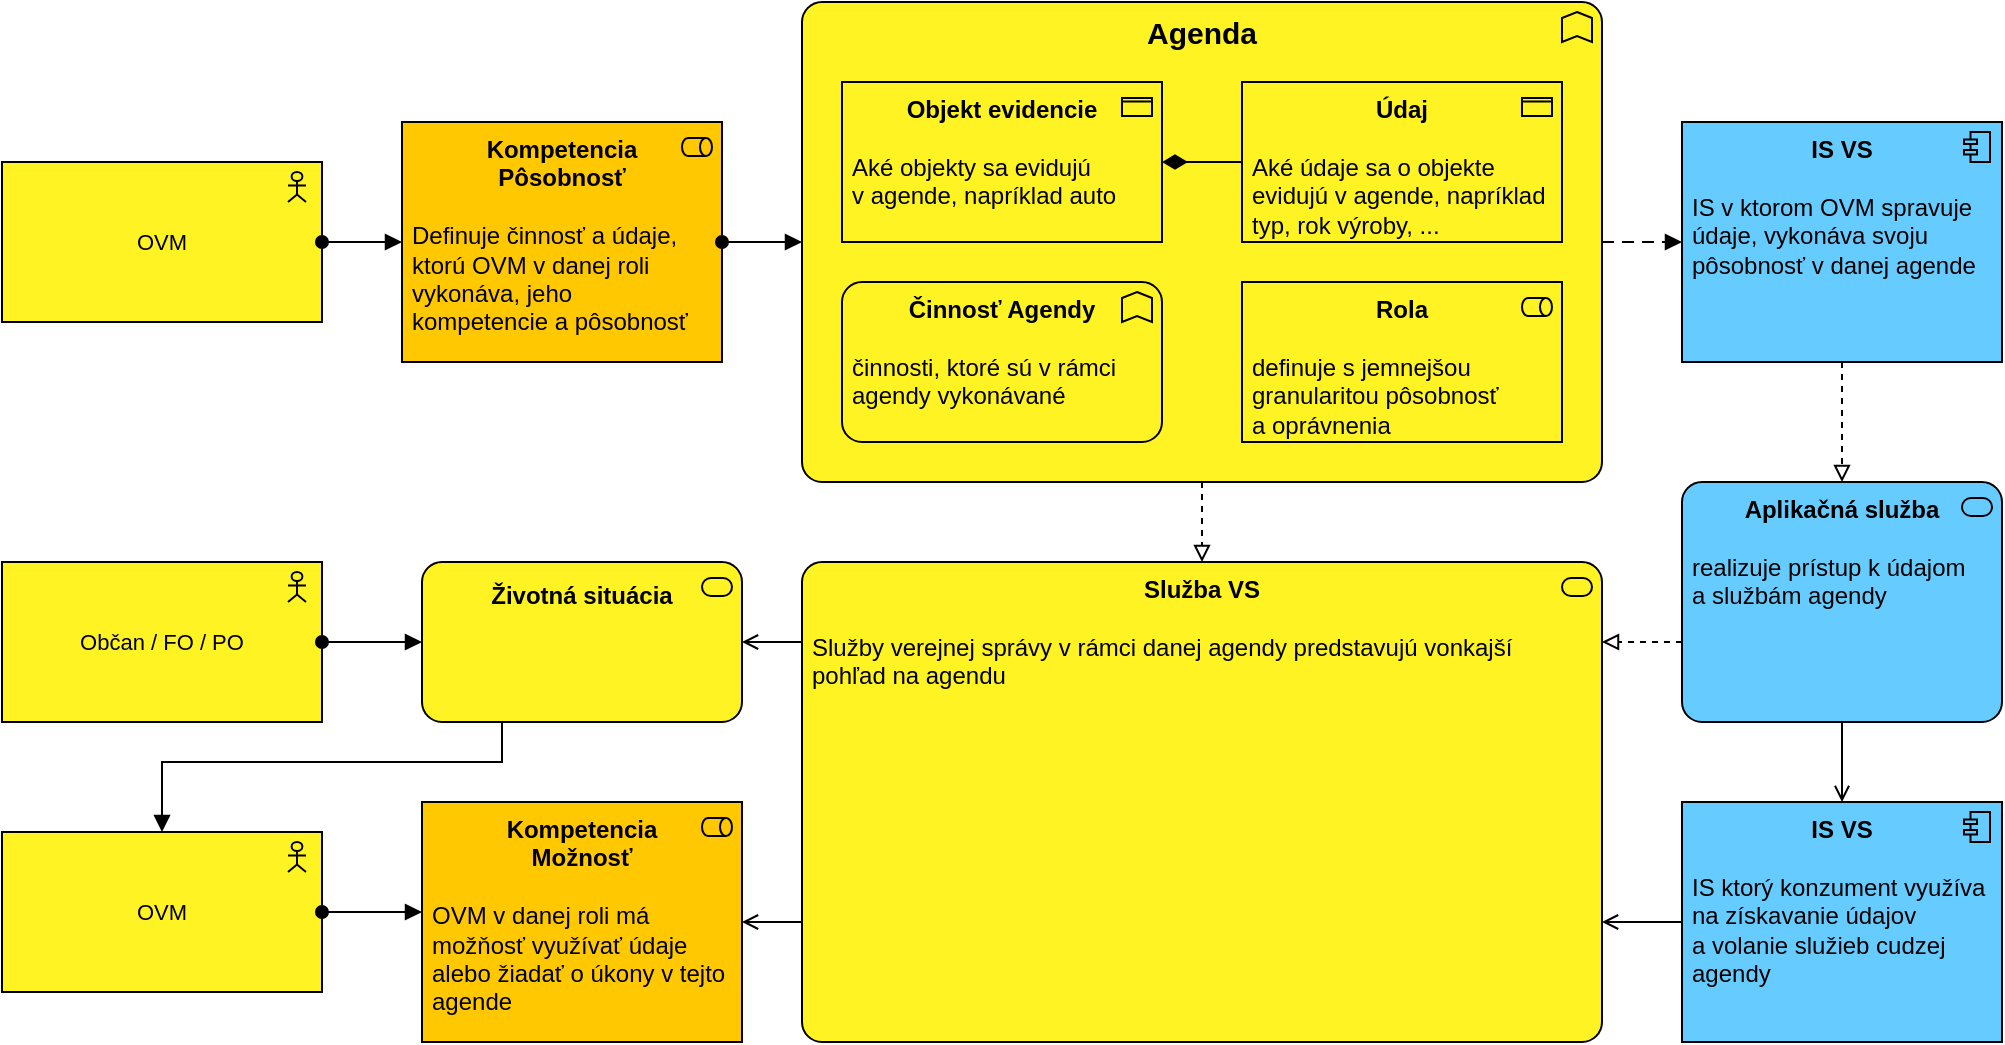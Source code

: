 <mxfile version="26.2.2">
  <diagram id="C5RBs43oDa-KdzZeNtuy" name="Page-1">
    <mxGraphModel dx="2468" dy="434" grid="1" gridSize="10" guides="1" tooltips="1" connect="1" arrows="0" fold="1" page="0" pageScale="1" pageWidth="1169" pageHeight="827" math="0" shadow="0">
      <root>
        <mxCell id="WIyWlLk6GJQsqaUBKTNV-0" />
        <mxCell id="WIyWlLk6GJQsqaUBKTNV-1" parent="WIyWlLk6GJQsqaUBKTNV-0" />
        <mxCell id="pZyWZQW2qTMGdB6Wqupj-29" value="&lt;span style=&quot;font-size: 11px;&quot;&gt;OVM&lt;/span&gt;" style="html=1;outlineConnect=0;whiteSpace=wrap;fillColor=#FFF323;shape=mxgraph.archimate3.application;appType=actor;archiType=square;strokeColor=#000000;" parent="WIyWlLk6GJQsqaUBKTNV-1" vertex="1">
          <mxGeometry x="-360" y="1080" width="160" height="80" as="geometry" />
        </mxCell>
        <mxCell id="QYbwdpBH74K5H6EEjUDd-59" value="&lt;span&gt;Agenda&lt;/span&gt;" style="html=1;outlineConnect=0;whiteSpace=wrap;fillColor=#FFF323;shape=mxgraph.archimate3.application;appType=func;archiType=rounded;strokeColor=#000000;verticalAlign=top;fontStyle=1;fontSize=15;" parent="WIyWlLk6GJQsqaUBKTNV-1" vertex="1">
          <mxGeometry x="40" y="1000" width="400" height="240" as="geometry" />
        </mxCell>
        <mxCell id="QYbwdpBH74K5H6EEjUDd-35" value="&lt;span style=&quot;font-size: 12px;&quot;&gt;&lt;b&gt;Kompetencia&lt;/b&gt;&lt;/span&gt;&lt;div&gt;&lt;b&gt;Možnosť&lt;/b&gt;&lt;br&gt;&lt;div&gt;&lt;span style=&quot;font-size: 12px;&quot;&gt;&lt;br&gt;&lt;/span&gt;&lt;/div&gt;&lt;div style=&quot;text-align: left;&quot;&gt;&lt;span style=&quot;font-size: 12px;&quot;&gt;OVM v&lt;/span&gt;&lt;span style=&quot;background-color: transparent; text-align: center;&quot;&gt;&amp;nbsp;d&lt;/span&gt;&lt;span style=&quot;background-color: transparent; color: light-dark(rgb(0, 0, 0), rgb(255, 255, 255));&quot;&gt;anej roli má možňosť využívať údaje alebo žiadať o úkony v tejto agende&lt;/span&gt;&lt;/div&gt;&lt;/div&gt;" style="html=1;outlineConnect=0;whiteSpace=wrap;fillColor=#FFC800;shape=mxgraph.archimate3.application;appType=role;archiType=square;strokeColor=#000000;verticalAlign=top;align=center;spacingLeft=4;spacingRight=4;spacing=2;fontFamily=Helvetica;fontSize=12;" parent="WIyWlLk6GJQsqaUBKTNV-1" vertex="1">
          <mxGeometry x="-150" y="1400" width="160" height="120" as="geometry" />
        </mxCell>
        <mxCell id="pZyWZQW2qTMGdB6Wqupj-0" value="&lt;b&gt;Rola&lt;/b&gt;&lt;div&gt;&lt;br&gt;&lt;/div&gt;&lt;div style=&quot;text-align: left;&quot;&gt;definuje s jemnejšou granularitou pôsobnosť a&amp;nbsp;oprávnenia&lt;/div&gt;" style="html=1;outlineConnect=0;whiteSpace=wrap;fillColor=#FFF323;shape=mxgraph.archimate3.application;appType=role;archiType=square;strokeColor=#000000;verticalAlign=top;align=center;spacingLeft=4;spacingRight=4;spacing=2;fontFamily=Helvetica;fontSize=12;fontColor=default;" parent="WIyWlLk6GJQsqaUBKTNV-1" vertex="1">
          <mxGeometry x="260" y="1140" width="160" height="80" as="geometry" />
        </mxCell>
        <mxCell id="pZyWZQW2qTMGdB6Wqupj-3" value="&lt;b&gt;Kompetencia&lt;/b&gt;&lt;div&gt;&lt;b&gt;Pôsobnosť&lt;/b&gt;&lt;b&gt;&lt;br&gt;&lt;/b&gt;&lt;div&gt;&lt;b&gt;&lt;br&gt;&lt;/b&gt;&lt;/div&gt;&lt;div style=&quot;text-align: left;&quot;&gt;Definuje činnosť a údaje, ktorú OVM v danej roli vykonáva, jeho kompetencie a pôsobnosť&lt;/div&gt;&lt;/div&gt;" style="html=1;outlineConnect=0;whiteSpace=wrap;fillColor=#FFC800;shape=mxgraph.archimate3.application;appType=role;archiType=square;strokeColor=#000000;align=center;verticalAlign=top;fontFamily=Helvetica;fontSize=12;spacing=2;spacingLeft=4;spacingRight=4;" parent="WIyWlLk6GJQsqaUBKTNV-1" vertex="1">
          <mxGeometry x="-160" y="1060" width="160" height="120" as="geometry" />
        </mxCell>
        <mxCell id="QYbwdpBH74K5H6EEjUDd-61" value="&lt;b&gt;Činnosť Agendy&lt;/b&gt;&lt;div&gt;&lt;br&gt;&lt;/div&gt;&lt;div style=&quot;text-align: left;&quot;&gt;činnosti, ktoré sú v rámci agendy vykonávané&lt;/div&gt;" style="html=1;outlineConnect=0;whiteSpace=wrap;fillColor=#FFF323;shape=mxgraph.archimate3.application;appType=func;archiType=rounded;strokeColor=#000000;verticalAlign=top;spacing=2;spacingLeft=4;spacingRight=4;" parent="WIyWlLk6GJQsqaUBKTNV-1" vertex="1">
          <mxGeometry x="60" y="1140" width="160" height="80" as="geometry" />
        </mxCell>
        <mxCell id="QYbwdpBH74K5H6EEjUDd-65" value="&lt;b&gt;Objekt evidencie&lt;/b&gt;&lt;div&gt;&lt;br&gt;&lt;div&gt;&lt;div style=&quot;text-align: left;&quot;&gt;&lt;span style=&quot;background-color: transparent; color: light-dark(rgb(0, 0, 0), rgb(255, 255, 255));&quot;&gt;Aké objekty sa evidujú v&lt;/span&gt;&lt;span style=&quot;background-color: transparent; text-align: center;&quot;&gt;&amp;nbsp;&lt;/span&gt;&lt;span style=&quot;background-color: transparent; color: light-dark(rgb(0, 0, 0), rgb(255, 255, 255));&quot;&gt;agende, napríklad auto&lt;/span&gt;&lt;/div&gt;&lt;/div&gt;&lt;/div&gt;" style="html=1;outlineConnect=0;whiteSpace=wrap;fillColor=#FFF323;shape=mxgraph.archimate3.application;appType=passive;archiType=square;strokeColor=#000000;verticalAlign=top;spacing=2;spacingLeft=4;spacingRight=4;" parent="WIyWlLk6GJQsqaUBKTNV-1" vertex="1">
          <mxGeometry x="60" y="1040" width="160" height="80" as="geometry" />
        </mxCell>
        <mxCell id="LikNMIQY806UddBu3euc-11" value="&lt;b&gt;Údaj&lt;/b&gt;&lt;div&gt;&lt;br&gt;&lt;div&gt;&lt;div style=&quot;text-align: left;&quot;&gt;&lt;span style=&quot;background-color: transparent; color: light-dark(rgb(0, 0, 0), rgb(255, 255, 255));&quot;&gt;Aké údaje sa o objekte evidujú v agende, napríklad typ, rok výroby, ...&lt;/span&gt;&lt;/div&gt;&lt;div style=&quot;text-align: left;&quot;&gt;&lt;br&gt;&lt;/div&gt;&lt;/div&gt;&lt;/div&gt;" style="html=1;outlineConnect=0;whiteSpace=wrap;fillColor=#FFF323;shape=mxgraph.archimate3.application;appType=passive;archiType=square;strokeColor=#000000;verticalAlign=top;spacing=2;spacingLeft=4;spacingRight=4;" parent="WIyWlLk6GJQsqaUBKTNV-1" vertex="1">
          <mxGeometry x="260" y="1040" width="160" height="80" as="geometry" />
        </mxCell>
        <mxCell id="LikNMIQY806UddBu3euc-12" value="" style="html=1;startArrow=diamondThin;startFill=1;startSize=10;endArrow=none;endFill=0;rounded=0;strokeColor=#000000;edgeStyle=elbowEdgeStyle;horizontal=1;verticalAlign=middle;" parent="WIyWlLk6GJQsqaUBKTNV-1" source="QYbwdpBH74K5H6EEjUDd-65" target="LikNMIQY806UddBu3euc-11" edge="1">
          <mxGeometry width="160" relative="1" as="geometry">
            <mxPoint x="-55" y="1228.5" as="sourcePoint" />
            <mxPoint x="150" y="1448.5" as="targetPoint" />
          </mxGeometry>
        </mxCell>
        <mxCell id="pZyWZQW2qTMGdB6Wqupj-11" value="" style="endArrow=block;html=1;endFill=1;startArrow=oval;startFill=1;edgeStyle=elbowEdgeStyle;elbow=vertical;rounded=0;" parent="WIyWlLk6GJQsqaUBKTNV-1" source="pZyWZQW2qTMGdB6Wqupj-29" target="pZyWZQW2qTMGdB6Wqupj-3" edge="1">
          <mxGeometry width="160" relative="1" as="geometry">
            <mxPoint x="-80" y="900" as="sourcePoint" />
            <mxPoint x="-330" y="810" as="targetPoint" />
          </mxGeometry>
        </mxCell>
        <mxCell id="pZyWZQW2qTMGdB6Wqupj-12" value="" style="endArrow=block;html=1;endFill=1;startArrow=oval;startFill=1;edgeStyle=elbowEdgeStyle;rounded=0;elbow=vertical;" parent="WIyWlLk6GJQsqaUBKTNV-1" source="pZyWZQW2qTMGdB6Wqupj-3" target="QYbwdpBH74K5H6EEjUDd-59" edge="1">
          <mxGeometry width="160" relative="1" as="geometry">
            <mxPoint x="60" y="810" as="sourcePoint" />
            <mxPoint x="60" y="850" as="targetPoint" />
          </mxGeometry>
        </mxCell>
        <mxCell id="pZyWZQW2qTMGdB6Wqupj-15" value="&lt;b&gt;IS VS&lt;/b&gt;&lt;div&gt;&lt;br&gt;&lt;/div&gt;&lt;div style=&quot;text-align: left;&quot;&gt;IS v ktorom OVM spravuje údaje, vykonáva svoju pôsobnosť v danej agende&lt;/div&gt;" style="html=1;outlineConnect=0;whiteSpace=wrap;fillColor=#66CCFF;shape=mxgraph.archimate3.application;appType=comp;archiType=square;strokeColor=#000000;verticalAlign=top;spacingLeft=4;spacingRight=4;" parent="WIyWlLk6GJQsqaUBKTNV-1" vertex="1">
          <mxGeometry x="480" y="1060" width="160" height="120" as="geometry" />
        </mxCell>
        <mxCell id="pZyWZQW2qTMGdB6Wqupj-16" value="&lt;b&gt;Aplikačná služba&lt;/b&gt;&lt;div&gt;&lt;br&gt;&lt;/div&gt;&lt;div style=&quot;text-align: left;&quot;&gt;realizuje prístup k údajom a&amp;nbsp;službám agendy&lt;/div&gt;" style="html=1;outlineConnect=0;whiteSpace=wrap;fillColor=#66CCFF;shape=mxgraph.archimate3.application;appType=serv;archiType=rounded;strokeColor=#000000;align=center;verticalAlign=top;spacingLeft=4;spacingRight=4;fontFamily=Helvetica;fontSize=12;fontColor=default;" parent="WIyWlLk6GJQsqaUBKTNV-1" vertex="1">
          <mxGeometry x="480" y="1240" width="160" height="120" as="geometry" />
        </mxCell>
        <mxCell id="pZyWZQW2qTMGdB6Wqupj-17" value="&lt;span style=&quot;font-size: 11px;&quot;&gt;OVM&lt;/span&gt;" style="html=1;outlineConnect=0;whiteSpace=wrap;fillColor=#FFF323;shape=mxgraph.archimate3.application;appType=actor;archiType=square;strokeColor=#000000;" parent="WIyWlLk6GJQsqaUBKTNV-1" vertex="1">
          <mxGeometry x="-360" y="1415" width="160" height="80" as="geometry" />
        </mxCell>
        <mxCell id="pZyWZQW2qTMGdB6Wqupj-18" value="" style="endArrow=block;html=1;endFill=1;startArrow=oval;startFill=1;edgeStyle=elbowEdgeStyle;elbow=vertical;rounded=0;" parent="WIyWlLk6GJQsqaUBKTNV-1" source="pZyWZQW2qTMGdB6Wqupj-17" target="QYbwdpBH74K5H6EEjUDd-35" edge="1">
          <mxGeometry width="160" relative="1" as="geometry">
            <mxPoint x="-20" y="1620" as="sourcePoint" />
            <mxPoint x="-20" y="1580" as="targetPoint" />
          </mxGeometry>
        </mxCell>
        <mxCell id="pZyWZQW2qTMGdB6Wqupj-19" value="&lt;b&gt;IS VS&lt;/b&gt;&lt;div&gt;&lt;br&gt;&lt;/div&gt;&lt;div style=&quot;text-align: left;&quot;&gt;IS ktorý konzument využíva na získavanie údajov a&amp;nbsp;volanie služieb cudzej agendy&lt;/div&gt;" style="html=1;outlineConnect=0;whiteSpace=wrap;fillColor=#66CCFF;shape=mxgraph.archimate3.application;appType=comp;archiType=square;strokeColor=#000000;align=center;verticalAlign=top;spacingLeft=4;spacingRight=4;fontFamily=Helvetica;fontSize=12;fontColor=default;" parent="WIyWlLk6GJQsqaUBKTNV-1" vertex="1">
          <mxGeometry x="480" y="1400" width="160" height="120" as="geometry" />
        </mxCell>
        <mxCell id="pZyWZQW2qTMGdB6Wqupj-20" value="" style="edgeStyle=elbowEdgeStyle;html=1;endArrow=block;elbow=vertical;endFill=0;dashed=1;rounded=0;" parent="WIyWlLk6GJQsqaUBKTNV-1" source="QYbwdpBH74K5H6EEjUDd-59" target="pZyWZQW2qTMGdB6Wqupj-26" edge="1">
          <mxGeometry width="160" relative="1" as="geometry">
            <mxPoint x="490" y="1200" as="sourcePoint" />
            <mxPoint x="330" y="1200" as="targetPoint" />
          </mxGeometry>
        </mxCell>
        <mxCell id="pZyWZQW2qTMGdB6Wqupj-21" value="" style="edgeStyle=elbowEdgeStyle;html=1;endArrow=block;elbow=vertical;endFill=0;dashed=1;rounded=0;" parent="WIyWlLk6GJQsqaUBKTNV-1" source="pZyWZQW2qTMGdB6Wqupj-15" target="pZyWZQW2qTMGdB6Wqupj-16" edge="1">
          <mxGeometry width="160" relative="1" as="geometry">
            <mxPoint x="1560" y="1770" as="sourcePoint" />
            <mxPoint x="1520" y="1770" as="targetPoint" />
          </mxGeometry>
        </mxCell>
        <mxCell id="pZyWZQW2qTMGdB6Wqupj-22" value="" style="edgeStyle=elbowEdgeStyle;html=1;endArrow=open;elbow=vertical;endFill=1;rounded=0;" parent="WIyWlLk6GJQsqaUBKTNV-1" source="pZyWZQW2qTMGdB6Wqupj-16" target="pZyWZQW2qTMGdB6Wqupj-19" edge="1">
          <mxGeometry width="160" relative="1" as="geometry">
            <mxPoint x="1590" y="1880" as="sourcePoint" />
            <mxPoint x="1750" y="1880" as="targetPoint" />
          </mxGeometry>
        </mxCell>
        <mxCell id="pZyWZQW2qTMGdB6Wqupj-23" value="" style="edgeStyle=elbowEdgeStyle;html=1;endArrow=block;dashed=1;elbow=vertical;endFill=1;dashPattern=6 4;rounded=0;" parent="WIyWlLk6GJQsqaUBKTNV-1" source="QYbwdpBH74K5H6EEjUDd-59" target="pZyWZQW2qTMGdB6Wqupj-15" edge="1">
          <mxGeometry width="160" relative="1" as="geometry">
            <mxPoint x="170" y="790" as="sourcePoint" />
            <mxPoint x="330" y="790" as="targetPoint" />
            <Array as="points">
              <mxPoint x="430" y="1100" />
            </Array>
          </mxGeometry>
        </mxCell>
        <mxCell id="pZyWZQW2qTMGdB6Wqupj-25" value="" style="edgeStyle=elbowEdgeStyle;html=1;endArrow=open;elbow=vertical;endFill=1;rounded=0;" parent="WIyWlLk6GJQsqaUBKTNV-1" source="pZyWZQW2qTMGdB6Wqupj-19" target="pZyWZQW2qTMGdB6Wqupj-26" edge="1">
          <mxGeometry width="160" relative="1" as="geometry">
            <mxPoint x="180" y="1340" as="sourcePoint" />
            <mxPoint x="270" y="1310" as="targetPoint" />
            <Array as="points">
              <mxPoint x="440" y="1460" />
            </Array>
          </mxGeometry>
        </mxCell>
        <mxCell id="pZyWZQW2qTMGdB6Wqupj-26" value="&lt;b&gt;Služba VS&lt;/b&gt;&lt;div&gt;&lt;br&gt;&lt;/div&gt;&lt;div style=&quot;text-align: left;&quot;&gt;Služby verejnej správy v&amp;nbsp;rámci danej agendy predstavujú vonkajší pohľad na agendu&lt;/div&gt;" style="html=1;outlineConnect=0;whiteSpace=wrap;fillColor=#FFF323;shape=mxgraph.archimate3.application;appType=serv;archiType=rounded;strokeColor=#000000;align=center;verticalAlign=top;spacingLeft=4;spacingRight=4;fontFamily=Helvetica;fontSize=12;" parent="WIyWlLk6GJQsqaUBKTNV-1" vertex="1">
          <mxGeometry x="40" y="1280" width="400" height="240" as="geometry" />
        </mxCell>
        <mxCell id="pZyWZQW2qTMGdB6Wqupj-27" value="" style="edgeStyle=elbowEdgeStyle;html=1;endArrow=block;elbow=vertical;endFill=0;dashed=1;rounded=0;" parent="WIyWlLk6GJQsqaUBKTNV-1" source="pZyWZQW2qTMGdB6Wqupj-16" target="pZyWZQW2qTMGdB6Wqupj-26" edge="1">
          <mxGeometry width="160" relative="1" as="geometry">
            <mxPoint x="340" y="1240" as="sourcePoint" />
            <mxPoint x="500" y="1240" as="targetPoint" />
          </mxGeometry>
        </mxCell>
        <mxCell id="pZyWZQW2qTMGdB6Wqupj-31" value="" style="edgeStyle=elbowEdgeStyle;html=1;endArrow=open;elbow=vertical;endFill=1;rounded=0;" parent="WIyWlLk6GJQsqaUBKTNV-1" source="pZyWZQW2qTMGdB6Wqupj-26" target="QYbwdpBH74K5H6EEjUDd-35" edge="1">
          <mxGeometry width="160" relative="1" as="geometry">
            <mxPoint x="360" y="1450" as="sourcePoint" />
            <mxPoint x="570" y="1500" as="targetPoint" />
          </mxGeometry>
        </mxCell>
        <mxCell id="4UiOPjHDvXgqPQIrx2kC-0" value="&lt;span style=&quot;font-size: 11px;&quot;&gt;Občan / FO / PO&lt;/span&gt;" style="html=1;outlineConnect=0;whiteSpace=wrap;fillColor=#FFF323;shape=mxgraph.archimate3.application;appType=actor;archiType=square;strokeColor=#000000;" parent="WIyWlLk6GJQsqaUBKTNV-1" vertex="1">
          <mxGeometry x="-360" y="1280" width="160" height="80" as="geometry" />
        </mxCell>
        <mxCell id="4UiOPjHDvXgqPQIrx2kC-1" value="&lt;div&gt;&lt;b&gt;Životná situácia&lt;/b&gt;&lt;/div&gt;" style="html=1;outlineConnect=0;whiteSpace=wrap;fillColor=#FFF323;shape=mxgraph.archimate3.application;appType=serv;archiType=rounded;strokeColor=#000000;fontStyle=0;container=0;verticalAlign=top;spacing=5;" parent="WIyWlLk6GJQsqaUBKTNV-1" vertex="1">
          <mxGeometry x="-150" y="1280" width="160" height="80" as="geometry" />
        </mxCell>
        <mxCell id="4UiOPjHDvXgqPQIrx2kC-2" value="" style="endArrow=block;html=1;endFill=1;startArrow=oval;startFill=1;edgeStyle=elbowEdgeStyle;elbow=vertical;rounded=0;" parent="WIyWlLk6GJQsqaUBKTNV-1" source="4UiOPjHDvXgqPQIrx2kC-0" target="4UiOPjHDvXgqPQIrx2kC-1" edge="1">
          <mxGeometry width="160" relative="1" as="geometry">
            <mxPoint x="-230" y="1580" as="sourcePoint" />
            <mxPoint x="-70" y="1580" as="targetPoint" />
          </mxGeometry>
        </mxCell>
        <mxCell id="4UiOPjHDvXgqPQIrx2kC-3" value="" style="edgeStyle=elbowEdgeStyle;html=1;endArrow=block;dashed=0;elbow=vertical;endFill=1;rounded=0;exitX=0.25;exitY=1;exitDx=0;exitDy=0;exitPerimeter=0;" parent="WIyWlLk6GJQsqaUBKTNV-1" source="4UiOPjHDvXgqPQIrx2kC-1" target="pZyWZQW2qTMGdB6Wqupj-17" edge="1">
          <mxGeometry width="160" relative="1" as="geometry">
            <mxPoint x="-110" y="1600" as="sourcePoint" />
            <mxPoint x="50" y="1600" as="targetPoint" />
            <Array as="points">
              <mxPoint x="-190" y="1380" />
            </Array>
          </mxGeometry>
        </mxCell>
        <mxCell id="pJQxgauGaUO1j6Pp8hPj-0" value="" style="html=1;endArrow=open;elbow=vertical;endFill=1;rounded=0;edgeStyle=orthogonalEdgeStyle;" parent="WIyWlLk6GJQsqaUBKTNV-1" source="pZyWZQW2qTMGdB6Wqupj-26" target="4UiOPjHDvXgqPQIrx2kC-1" edge="1">
          <mxGeometry width="160" relative="1" as="geometry">
            <mxPoint x="292.9" y="1450" as="sourcePoint" />
            <mxPoint x="130" y="1512.9" as="targetPoint" />
            <Array as="points">
              <mxPoint x="20" y="1320" />
              <mxPoint x="20" y="1320" />
            </Array>
          </mxGeometry>
        </mxCell>
      </root>
    </mxGraphModel>
  </diagram>
</mxfile>
